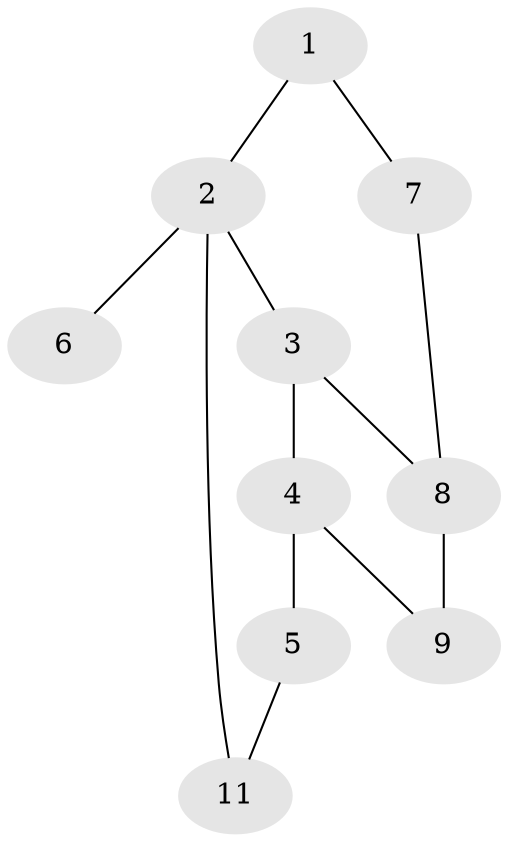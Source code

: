 // Generated by graph-tools (version 1.1) at 2025/46/02/15/25 05:46:28]
// undirected, 10 vertices, 12 edges
graph export_dot {
graph [start="1"]
  node [color=gray90,style=filled];
  1 [super="+17"];
  2 [super="+16+18"];
  3 [super="+12"];
  4;
  5 [super="+13"];
  6 [super="+15+20"];
  7 [super="+10"];
  8 [super="+19"];
  9 [super="+14"];
  11 [super="+15+18"];
  1 -- 2;
  1 -- 7;
  2 -- 3;
  2 -- 6;
  2 -- 11;
  3 -- 4;
  3 -- 8;
  4 -- 5;
  4 -- 9;
  5 -- 11;
  7 -- 8;
  8 -- 9;
}
